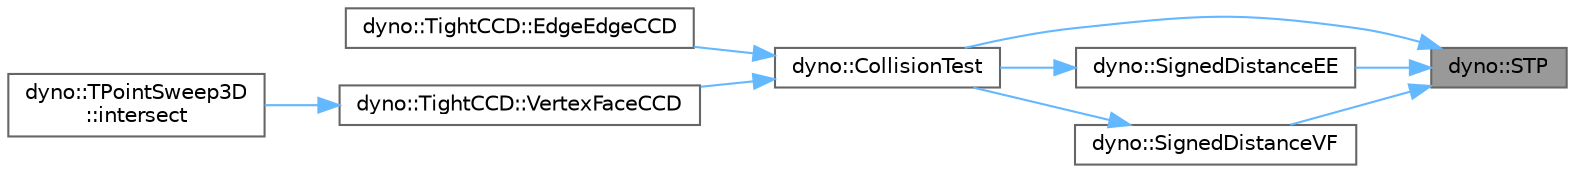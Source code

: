 digraph "dyno::STP"
{
 // LATEX_PDF_SIZE
  bgcolor="transparent";
  edge [fontname=Helvetica,fontsize=10,labelfontname=Helvetica,labelfontsize=10];
  node [fontname=Helvetica,fontsize=10,shape=box,height=0.2,width=0.4];
  rankdir="RL";
  Node1 [id="Node000001",label="dyno::STP",height=0.2,width=0.4,color="gray40", fillcolor="grey60", style="filled", fontcolor="black",tooltip=" "];
  Node1 -> Node2 [id="edge1_Node000001_Node000002",dir="back",color="steelblue1",style="solid",tooltip=" "];
  Node2 [id="Node000002",label="dyno::CollisionTest",height=0.2,width=0.4,color="grey40", fillcolor="white", style="filled",URL="$namespacedyno.html#af1897d3b55f5dce9c81f21e3e772440b",tooltip=" "];
  Node2 -> Node3 [id="edge2_Node000002_Node000003",dir="back",color="steelblue1",style="solid",tooltip=" "];
  Node3 [id="Node000003",label="dyno::TightCCD::EdgeEdgeCCD",height=0.2,width=0.4,color="grey40", fillcolor="white", style="filled",URL="$classdyno_1_1_tight_c_c_d.html#a491ab7991eb0793aac6ddefc479cde90",tooltip="Do a continuous collision detection between two edges."];
  Node2 -> Node4 [id="edge3_Node000002_Node000004",dir="back",color="steelblue1",style="solid",tooltip=" "];
  Node4 [id="Node000004",label="dyno::TightCCD::VertexFaceCCD",height=0.2,width=0.4,color="grey40", fillcolor="white", style="filled",URL="$classdyno_1_1_tight_c_c_d.html#a63ee91c9e25f677d0631ce303e310a95",tooltip="Do a continuous collision detection between a vertex and a triangle."];
  Node4 -> Node5 [id="edge4_Node000004_Node000005",dir="back",color="steelblue1",style="solid",tooltip=" "];
  Node5 [id="Node000005",label="dyno::TPointSweep3D\l::intersect",height=0.2,width=0.4,color="grey40", fillcolor="white", style="filled",URL="$classdyno_1_1_t_point_sweep3_d.html#a8d3f0ee4cb9c7304c983c5d9b4a46911",tooltip="Calculate the possible intersection for a moving point and a moving triangle. We assume both the poin..."];
  Node1 -> Node6 [id="edge5_Node000001_Node000006",dir="back",color="steelblue1",style="solid",tooltip=" "];
  Node6 [id="Node000006",label="dyno::SignedDistanceEE",height=0.2,width=0.4,color="grey40", fillcolor="white", style="filled",URL="$namespacedyno.html#a99de429e50e561b13657740b78ec98af",tooltip=" "];
  Node6 -> Node2 [id="edge6_Node000006_Node000002",dir="back",color="steelblue1",style="solid",tooltip=" "];
  Node1 -> Node7 [id="edge7_Node000001_Node000007",dir="back",color="steelblue1",style="solid",tooltip=" "];
  Node7 [id="Node000007",label="dyno::SignedDistanceVF",height=0.2,width=0.4,color="grey40", fillcolor="white", style="filled",URL="$namespacedyno.html#a7403a06b22996a6319abc58784a2d9ce",tooltip=" "];
  Node7 -> Node2 [id="edge8_Node000007_Node000002",dir="back",color="steelblue1",style="solid",tooltip=" "];
}
